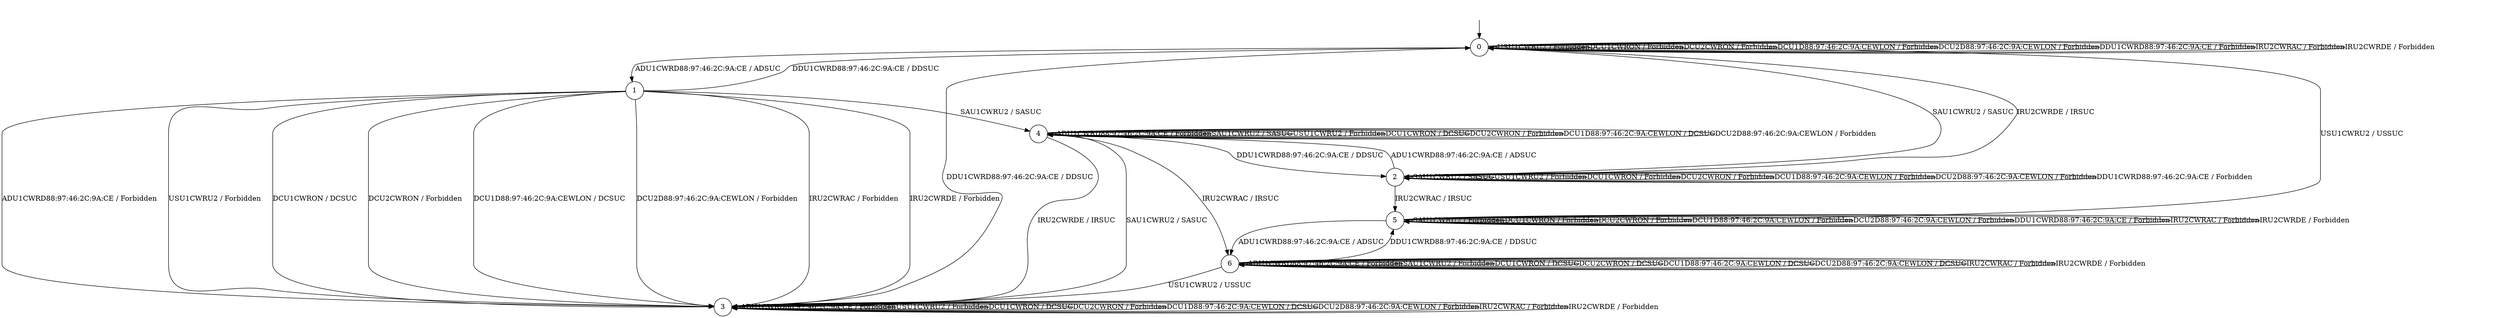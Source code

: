 digraph g {
__start0 [label="" shape="none"];

	s0 [shape="circle" label="0"];
	s1 [shape="circle" label="1"];
	s2 [shape="circle" label="2"];
	s3 [shape="circle" label="3"];
	s4 [shape="circle" label="4"];
	s5 [shape="circle" label="5"];
	s6 [shape="circle" label="6"];
	s0 -> s1 [label="ADU1CWRD88:97:46:2C:9A:CE / ADSUC"];
	s0 -> s2 [label="SAU1CWRU2 / SASUC"];
	s0 -> s0 [label="USU1CWRU2 / Forbidden"];
	s0 -> s0 [label="DCU1CWRON / Forbidden"];
	s0 -> s0 [label="DCU2CWRON / Forbidden"];
	s0 -> s0 [label="DCU1D88:97:46:2C:9A:CEWLON / Forbidden"];
	s0 -> s0 [label="DCU2D88:97:46:2C:9A:CEWLON / Forbidden"];
	s0 -> s0 [label="DDU1CWRD88:97:46:2C:9A:CE / Forbidden"];
	s0 -> s0 [label="IRU2CWRAC / Forbidden"];
	s0 -> s0 [label="IRU2CWRDE / Forbidden"];
	s1 -> s3 [label="ADU1CWRD88:97:46:2C:9A:CE / Forbidden"];
	s1 -> s4 [label="SAU1CWRU2 / SASUC"];
	s1 -> s3 [label="USU1CWRU2 / Forbidden"];
	s1 -> s3 [label="DCU1CWRON / DCSUC"];
	s1 -> s3 [label="DCU2CWRON / Forbidden"];
	s1 -> s3 [label="DCU1D88:97:46:2C:9A:CEWLON / DCSUC"];
	s1 -> s3 [label="DCU2D88:97:46:2C:9A:CEWLON / Forbidden"];
	s1 -> s0 [label="DDU1CWRD88:97:46:2C:9A:CE / DDSUC"];
	s1 -> s3 [label="IRU2CWRAC / Forbidden"];
	s1 -> s3 [label="IRU2CWRDE / Forbidden"];
	s2 -> s4 [label="ADU1CWRD88:97:46:2C:9A:CE / ADSUC"];
	s2 -> s2 [label="SAU1CWRU2 / SASUC"];
	s2 -> s2 [label="USU1CWRU2 / Forbidden"];
	s2 -> s2 [label="DCU1CWRON / Forbidden"];
	s2 -> s2 [label="DCU2CWRON / Forbidden"];
	s2 -> s2 [label="DCU1D88:97:46:2C:9A:CEWLON / Forbidden"];
	s2 -> s2 [label="DCU2D88:97:46:2C:9A:CEWLON / Forbidden"];
	s2 -> s2 [label="DDU1CWRD88:97:46:2C:9A:CE / Forbidden"];
	s2 -> s5 [label="IRU2CWRAC / IRSUC"];
	s2 -> s0 [label="IRU2CWRDE / IRSUC"];
	s3 -> s3 [label="ADU1CWRD88:97:46:2C:9A:CE / Forbidden"];
	s3 -> s4 [label="SAU1CWRU2 / SASUC"];
	s3 -> s3 [label="USU1CWRU2 / Forbidden"];
	s3 -> s3 [label="DCU1CWRON / DCSUC"];
	s3 -> s3 [label="DCU2CWRON / Forbidden"];
	s3 -> s3 [label="DCU1D88:97:46:2C:9A:CEWLON / DCSUC"];
	s3 -> s3 [label="DCU2D88:97:46:2C:9A:CEWLON / Forbidden"];
	s3 -> s0 [label="DDU1CWRD88:97:46:2C:9A:CE / DDSUC"];
	s3 -> s3 [label="IRU2CWRAC / Forbidden"];
	s3 -> s3 [label="IRU2CWRDE / Forbidden"];
	s4 -> s4 [label="ADU1CWRD88:97:46:2C:9A:CE / Forbidden"];
	s4 -> s4 [label="SAU1CWRU2 / SASUC"];
	s4 -> s4 [label="USU1CWRU2 / Forbidden"];
	s4 -> s4 [label="DCU1CWRON / DCSUC"];
	s4 -> s4 [label="DCU2CWRON / Forbidden"];
	s4 -> s4 [label="DCU1D88:97:46:2C:9A:CEWLON / DCSUC"];
	s4 -> s4 [label="DCU2D88:97:46:2C:9A:CEWLON / Forbidden"];
	s4 -> s2 [label="DDU1CWRD88:97:46:2C:9A:CE / DDSUC"];
	s4 -> s6 [label="IRU2CWRAC / IRSUC"];
	s4 -> s3 [label="IRU2CWRDE / IRSUC"];
	s5 -> s6 [label="ADU1CWRD88:97:46:2C:9A:CE / ADSUC"];
	s5 -> s5 [label="SAU1CWRU2 / Forbidden"];
	s5 -> s0 [label="USU1CWRU2 / USSUC"];
	s5 -> s5 [label="DCU1CWRON / Forbidden"];
	s5 -> s5 [label="DCU2CWRON / Forbidden"];
	s5 -> s5 [label="DCU1D88:97:46:2C:9A:CEWLON / Forbidden"];
	s5 -> s5 [label="DCU2D88:97:46:2C:9A:CEWLON / Forbidden"];
	s5 -> s5 [label="DDU1CWRD88:97:46:2C:9A:CE / Forbidden"];
	s5 -> s5 [label="IRU2CWRAC / Forbidden"];
	s5 -> s5 [label="IRU2CWRDE / Forbidden"];
	s6 -> s6 [label="ADU1CWRD88:97:46:2C:9A:CE / Forbidden"];
	s6 -> s6 [label="SAU1CWRU2 / Forbidden"];
	s6 -> s3 [label="USU1CWRU2 / USSUC"];
	s6 -> s6 [label="DCU1CWRON / DCSUC"];
	s6 -> s6 [label="DCU2CWRON / DCSUC"];
	s6 -> s6 [label="DCU1D88:97:46:2C:9A:CEWLON / DCSUC"];
	s6 -> s6 [label="DCU2D88:97:46:2C:9A:CEWLON / DCSUC"];
	s6 -> s5 [label="DDU1CWRD88:97:46:2C:9A:CE / DDSUC"];
	s6 -> s6 [label="IRU2CWRAC / Forbidden"];
	s6 -> s6 [label="IRU2CWRDE / Forbidden"];

__start0 -> s0;
}
